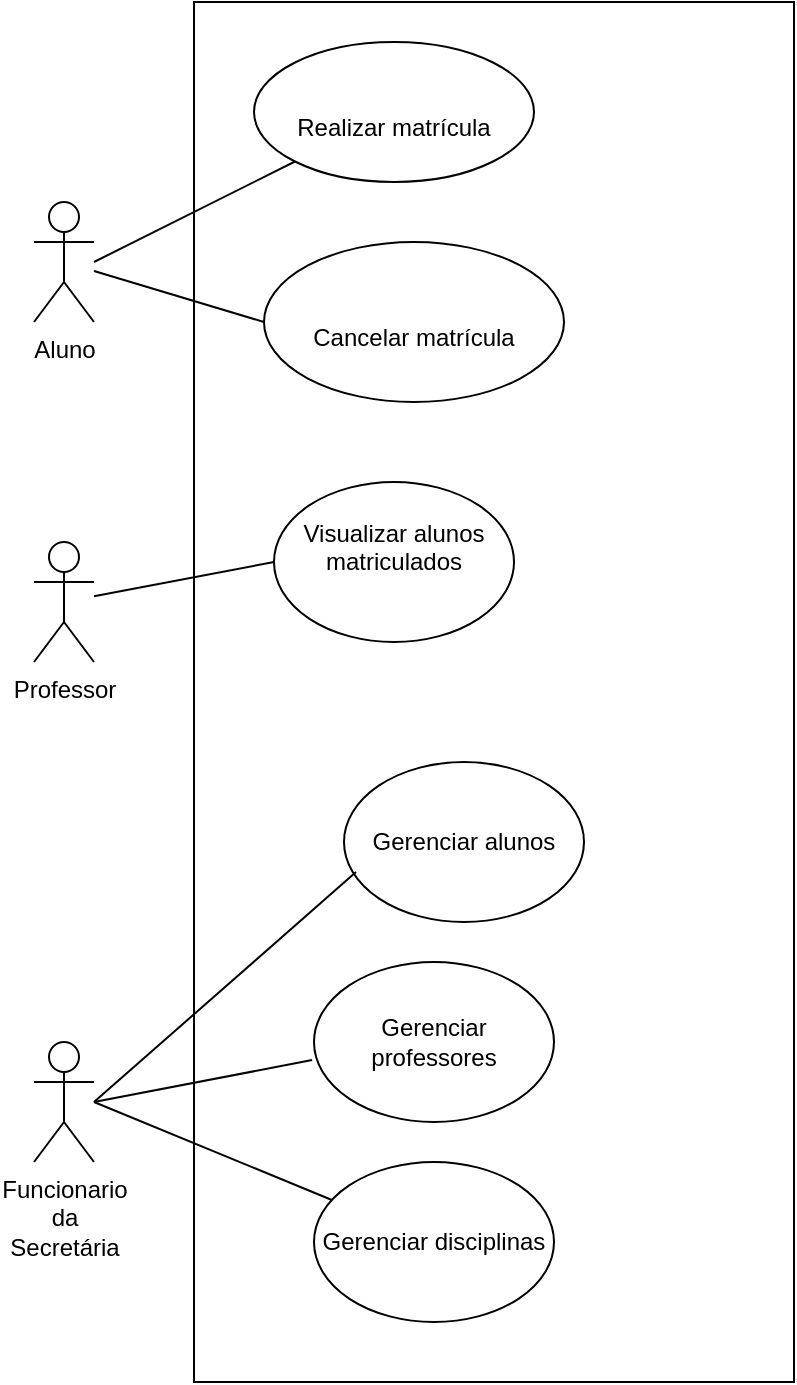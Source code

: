 <mxfile version="21.6.8" type="device">
  <diagram name="Page-1" id="e7e014a7-5840-1c2e-5031-d8a46d1fe8dd">
    <mxGraphModel dx="1240" dy="702" grid="1" gridSize="10" guides="1" tooltips="1" connect="1" arrows="1" fold="1" page="1" pageScale="1" pageWidth="1169" pageHeight="826" background="none" math="0" shadow="0">
      <root>
        <mxCell id="0" />
        <mxCell id="1" parent="0" />
        <mxCell id="8icTBMnaCwf8voEp2aKM-41" value="Aluno" style="shape=umlActor;verticalLabelPosition=bottom;verticalAlign=top;html=1;outlineConnect=0;" vertex="1" parent="1">
          <mxGeometry x="260" y="120" width="30" height="60" as="geometry" />
        </mxCell>
        <mxCell id="8icTBMnaCwf8voEp2aKM-42" value="&lt;br&gt;Realizar matrícula" style="ellipse;whiteSpace=wrap;html=1;verticalAlign=middle;align=center;horizontal=1;" vertex="1" parent="1">
          <mxGeometry x="370" y="40" width="140" height="70" as="geometry" />
        </mxCell>
        <mxCell id="8icTBMnaCwf8voEp2aKM-45" value="" style="endArrow=none;html=1;rounded=0;entryX=0;entryY=1;entryDx=0;entryDy=0;" edge="1" parent="1" target="8icTBMnaCwf8voEp2aKM-42">
          <mxGeometry width="50" height="50" relative="1" as="geometry">
            <mxPoint x="290" y="150" as="sourcePoint" />
            <mxPoint x="560" y="60" as="targetPoint" />
          </mxGeometry>
        </mxCell>
        <mxCell id="8icTBMnaCwf8voEp2aKM-46" value="&lt;br&gt;Cancelar matrícula" style="ellipse;whiteSpace=wrap;html=1;verticalAlign=middle;" vertex="1" parent="1">
          <mxGeometry x="375" y="140" width="150" height="80" as="geometry" />
        </mxCell>
        <mxCell id="8icTBMnaCwf8voEp2aKM-48" value="" style="endArrow=none;html=1;rounded=0;entryX=0;entryY=0.5;entryDx=0;entryDy=0;" edge="1" parent="1" source="8icTBMnaCwf8voEp2aKM-41" target="8icTBMnaCwf8voEp2aKM-46">
          <mxGeometry width="50" height="50" relative="1" as="geometry">
            <mxPoint x="510" y="300" as="sourcePoint" />
            <mxPoint x="560" y="250" as="targetPoint" />
          </mxGeometry>
        </mxCell>
        <mxCell id="8icTBMnaCwf8voEp2aKM-49" value="Professor" style="shape=umlActor;verticalLabelPosition=bottom;verticalAlign=top;html=1;outlineConnect=0;" vertex="1" parent="1">
          <mxGeometry x="260" y="290" width="30" height="60" as="geometry" />
        </mxCell>
        <mxCell id="8icTBMnaCwf8voEp2aKM-52" value="Visualizar alunos matriculados&lt;br&gt;&lt;div style=&quot;&quot;&gt;&lt;div style=&quot;&quot;&gt;&lt;br&gt;&lt;/div&gt;&lt;/div&gt;" style="ellipse;whiteSpace=wrap;html=1;verticalAlign=middle;align=center;" vertex="1" parent="1">
          <mxGeometry x="380" y="260" width="120" height="80" as="geometry" />
        </mxCell>
        <mxCell id="8icTBMnaCwf8voEp2aKM-55" value="" style="endArrow=none;html=1;rounded=0;entryX=0;entryY=0.5;entryDx=0;entryDy=0;" edge="1" parent="1" source="8icTBMnaCwf8voEp2aKM-49" target="8icTBMnaCwf8voEp2aKM-52">
          <mxGeometry width="50" height="50" relative="1" as="geometry">
            <mxPoint x="510" y="300" as="sourcePoint" />
            <mxPoint x="560" y="250" as="targetPoint" />
          </mxGeometry>
        </mxCell>
        <mxCell id="8icTBMnaCwf8voEp2aKM-59" value="Funcionario&lt;br&gt;da&lt;br&gt;Secretária" style="shape=umlActor;verticalLabelPosition=bottom;verticalAlign=top;html=1;outlineConnect=0;" vertex="1" parent="1">
          <mxGeometry x="260" y="540" width="30" height="60" as="geometry" />
        </mxCell>
        <mxCell id="8icTBMnaCwf8voEp2aKM-61" value="Gerenciar alunos&lt;br&gt;" style="ellipse;whiteSpace=wrap;html=1;" vertex="1" parent="1">
          <mxGeometry x="415" y="400" width="120" height="80" as="geometry" />
        </mxCell>
        <mxCell id="8icTBMnaCwf8voEp2aKM-62" value="Gerenciar professores" style="ellipse;whiteSpace=wrap;html=1;" vertex="1" parent="1">
          <mxGeometry x="400" y="500" width="120" height="80" as="geometry" />
        </mxCell>
        <mxCell id="8icTBMnaCwf8voEp2aKM-64" value="Gerenciar disciplinas" style="ellipse;whiteSpace=wrap;html=1;" vertex="1" parent="1">
          <mxGeometry x="400" y="600" width="120" height="80" as="geometry" />
        </mxCell>
        <mxCell id="8icTBMnaCwf8voEp2aKM-68" value="" style="endArrow=none;html=1;rounded=0;entryX=0.05;entryY=0.688;entryDx=0;entryDy=0;entryPerimeter=0;" edge="1" parent="1" target="8icTBMnaCwf8voEp2aKM-61">
          <mxGeometry width="50" height="50" relative="1" as="geometry">
            <mxPoint x="290" y="570" as="sourcePoint" />
            <mxPoint x="560" y="420" as="targetPoint" />
          </mxGeometry>
        </mxCell>
        <mxCell id="8icTBMnaCwf8voEp2aKM-69" value="" style="endArrow=none;html=1;rounded=0;entryX=-0.008;entryY=0.613;entryDx=0;entryDy=0;entryPerimeter=0;" edge="1" parent="1" target="8icTBMnaCwf8voEp2aKM-62">
          <mxGeometry width="50" height="50" relative="1" as="geometry">
            <mxPoint x="290" y="570" as="sourcePoint" />
            <mxPoint x="560" y="420" as="targetPoint" />
          </mxGeometry>
        </mxCell>
        <mxCell id="8icTBMnaCwf8voEp2aKM-70" value="" style="endArrow=none;html=1;rounded=0;" edge="1" parent="1" target="8icTBMnaCwf8voEp2aKM-64">
          <mxGeometry width="50" height="50" relative="1" as="geometry">
            <mxPoint x="290" y="570" as="sourcePoint" />
            <mxPoint x="560" y="420" as="targetPoint" />
          </mxGeometry>
        </mxCell>
        <mxCell id="8icTBMnaCwf8voEp2aKM-72" value="" style="rounded=0;whiteSpace=wrap;html=1;fillColor=none;" vertex="1" parent="1">
          <mxGeometry x="340" y="20" width="300" height="690" as="geometry" />
        </mxCell>
      </root>
    </mxGraphModel>
  </diagram>
</mxfile>
